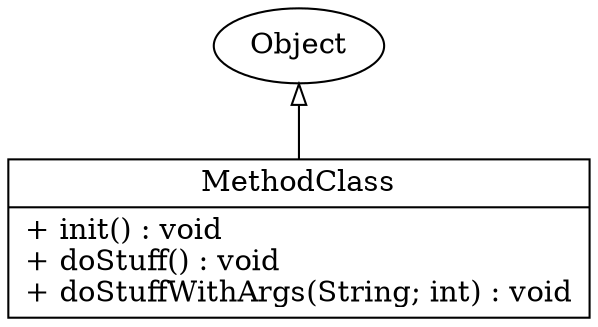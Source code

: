 digraph model{
rankdir = BT;
MethodClass [
shape="record",
label = "{MethodClass| + init() : void\l+ doStuff() : void\l+ doStuffWithArgs(String; int) : void\l}"
];

//writing relations between classes now
MethodClass -> Object [arrowhead = "empty"];
}